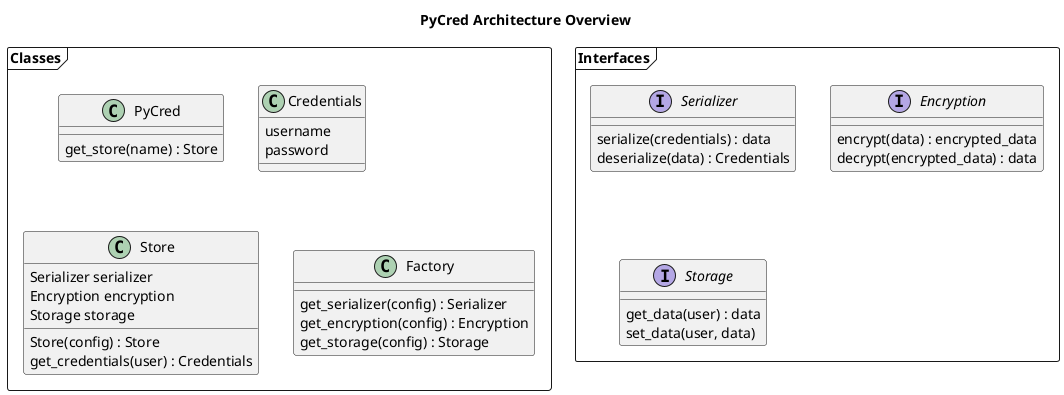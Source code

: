 @startuml

title PyCred Architecture Overview

package Classes <<frame>> {

    class PyCred {
        get_store(name) : Store
    }

    class Credentials {
        username
        password
    }

    class Store {
        Serializer serializer
        Encryption encryption
        Storage storage
        Store(config) : Store
        get_credentials(user) : Credentials
    }

    class Factory {
        get_serializer(config) : Serializer
        get_encryption(config) : Encryption
        get_storage(config) : Storage
    }

}

package "Interfaces" <<frame>> {

    interface Serializer {
        serialize(credentials) : data
        deserialize(data) : Credentials
    }

    interface Encryption {
        encrypt(data) : encrypted_data
        decrypt(encrypted_data) : data
    }

    interface Storage {
        get_data(user) : data
        set_data(user, data)
    }

}

@enduml
